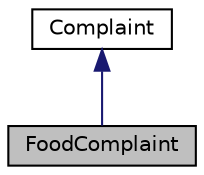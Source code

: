 digraph "FoodComplaint"
{
 // LATEX_PDF_SIZE
  edge [fontname="Helvetica",fontsize="10",labelfontname="Helvetica",labelfontsize="10"];
  node [fontname="Helvetica",fontsize="10",shape=record];
  Node1 [label="FoodComplaint",height=0.2,width=0.4,color="black", fillcolor="grey75", style="filled", fontcolor="black",tooltip="Class for food-related complaints."];
  Node2 -> Node1 [dir="back",color="midnightblue",fontsize="10",style="solid",fontname="Helvetica"];
  Node2 [label="Complaint",height=0.2,width=0.4,color="black", fillcolor="white", style="filled",URL="$classComplaint.html",tooltip="A base class for customer complaints."];
}
